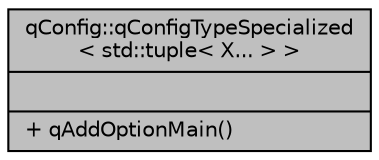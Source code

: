 digraph "qConfig::qConfigTypeSpecialized&lt; std::tuple&lt; X... &gt; &gt;"
{
 // INTERACTIVE_SVG=YES
  bgcolor="transparent";
  edge [fontname="Helvetica",fontsize="10",labelfontname="Helvetica",labelfontsize="10"];
  node [fontname="Helvetica",fontsize="10",shape=record];
  Node1 [label="{qConfig::qConfigTypeSpecialized\l\< std::tuple\< X... \> \>\n||+ qAddOptionMain()\l}",height=0.2,width=0.4,color="black", fillcolor="grey75", style="filled", fontcolor="black"];
}
